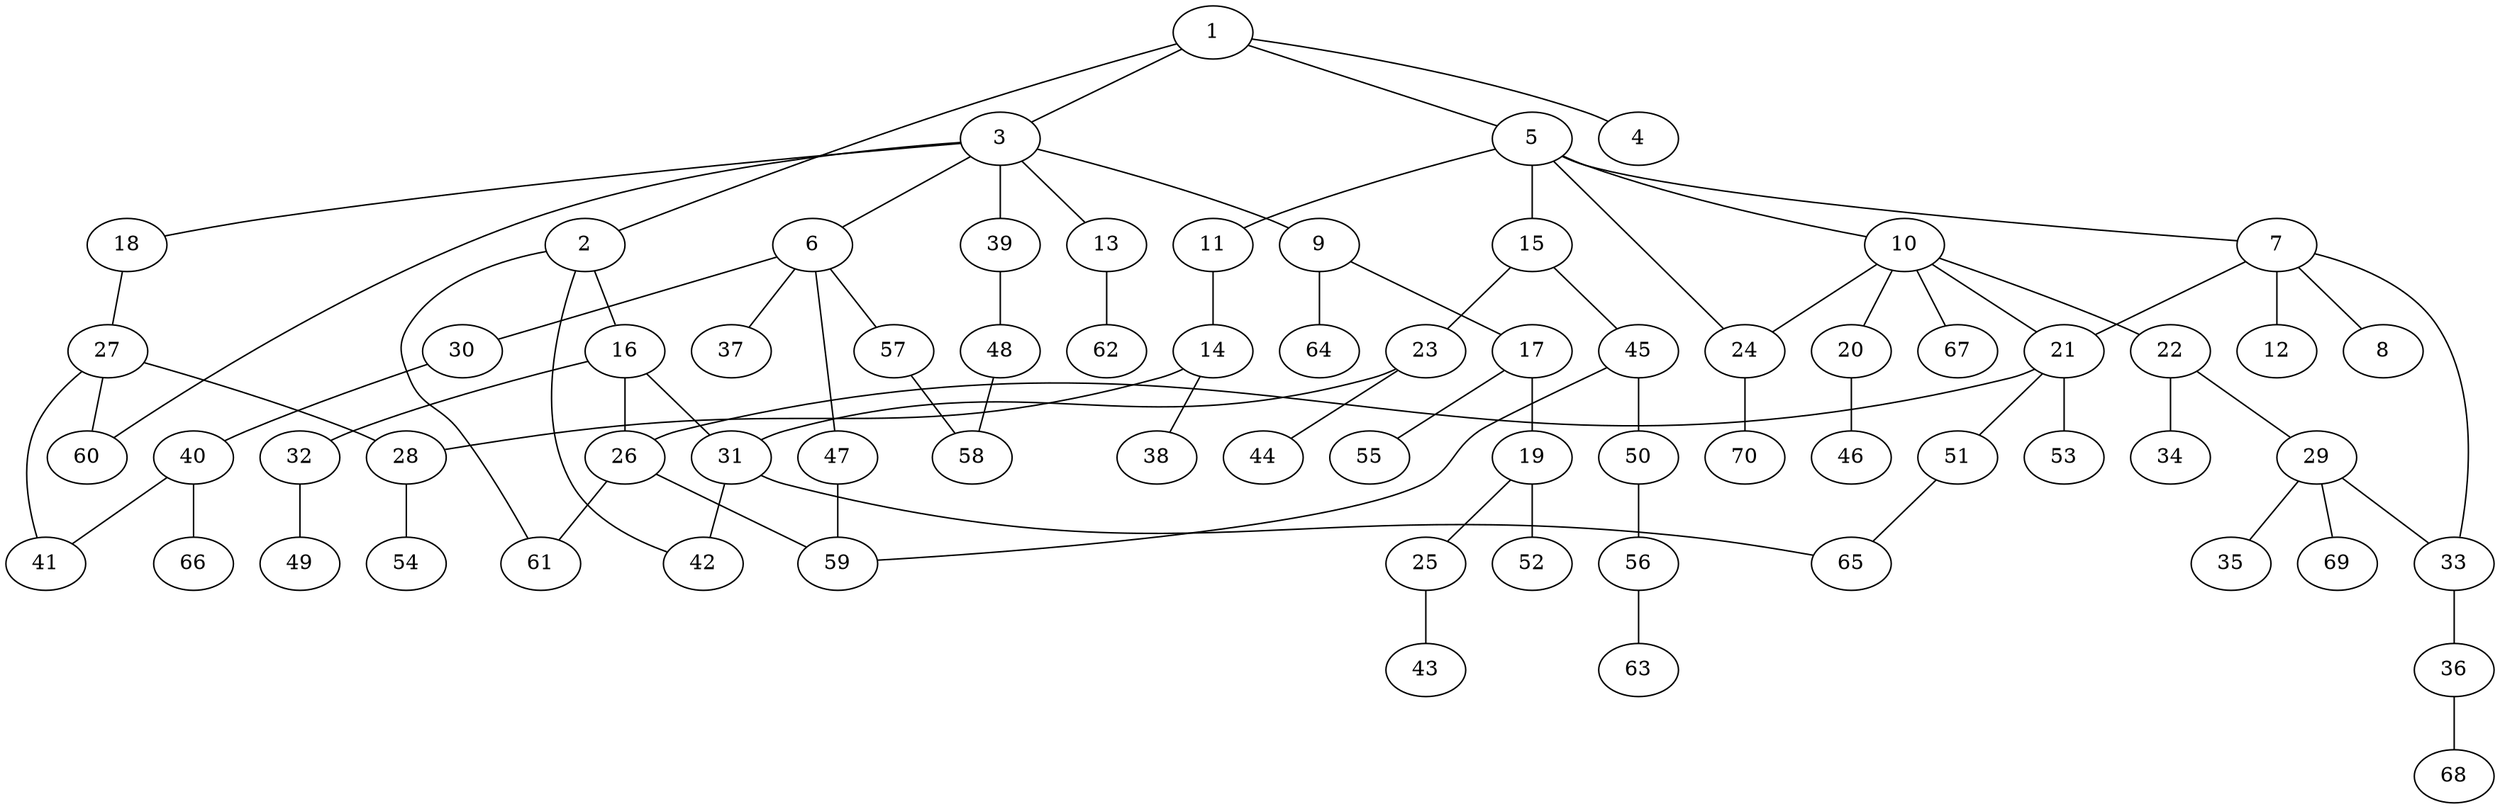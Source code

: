 graph graphname {1--2
1--3
1--4
1--5
2--16
2--42
2--61
3--6
3--9
3--13
3--18
3--39
3--60
5--7
5--10
5--11
5--15
5--24
6--30
6--37
6--47
6--57
7--8
7--12
7--21
7--33
9--17
9--64
10--20
10--21
10--22
10--24
10--67
11--14
13--62
14--28
14--38
15--23
15--45
16--26
16--31
16--32
17--19
17--55
18--27
19--25
19--52
20--46
21--26
21--51
21--53
22--29
22--34
23--31
23--44
24--70
25--43
26--59
26--61
27--28
27--41
27--60
28--54
29--33
29--35
29--69
30--40
31--42
31--65
32--49
33--36
36--68
39--48
40--41
40--66
45--50
45--59
47--59
48--58
50--56
51--65
56--63
57--58
}